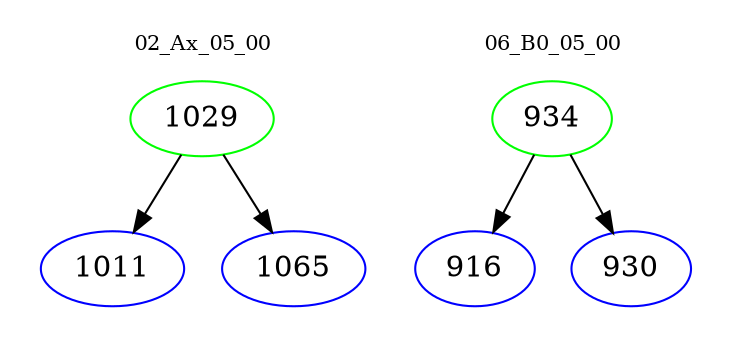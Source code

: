digraph{
subgraph cluster_0 {
color = white
label = "02_Ax_05_00";
fontsize=10;
T0_1029 [label="1029", color="green"]
T0_1029 -> T0_1011 [color="black"]
T0_1011 [label="1011", color="blue"]
T0_1029 -> T0_1065 [color="black"]
T0_1065 [label="1065", color="blue"]
}
subgraph cluster_1 {
color = white
label = "06_B0_05_00";
fontsize=10;
T1_934 [label="934", color="green"]
T1_934 -> T1_916 [color="black"]
T1_916 [label="916", color="blue"]
T1_934 -> T1_930 [color="black"]
T1_930 [label="930", color="blue"]
}
}
